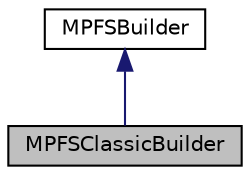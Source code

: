digraph "MPFSClassicBuilder"
{
  edge [fontname="Helvetica",fontsize="10",labelfontname="Helvetica",labelfontsize="10"];
  node [fontname="Helvetica",fontsize="10",shape=record];
  Node1 [label="MPFSClassicBuilder",height=0.2,width=0.4,color="black", fillcolor="grey75", style="filled", fontcolor="black"];
  Node2 -> Node1 [dir="back",color="midnightblue",fontsize="10",style="solid",fontname="Helvetica"];
  Node2 [label="MPFSBuilder",height=0.2,width=0.4,color="black", fillcolor="white", style="filled",URL="$class_microchip_1_1_m_p_f_s_builder.html"];
}
